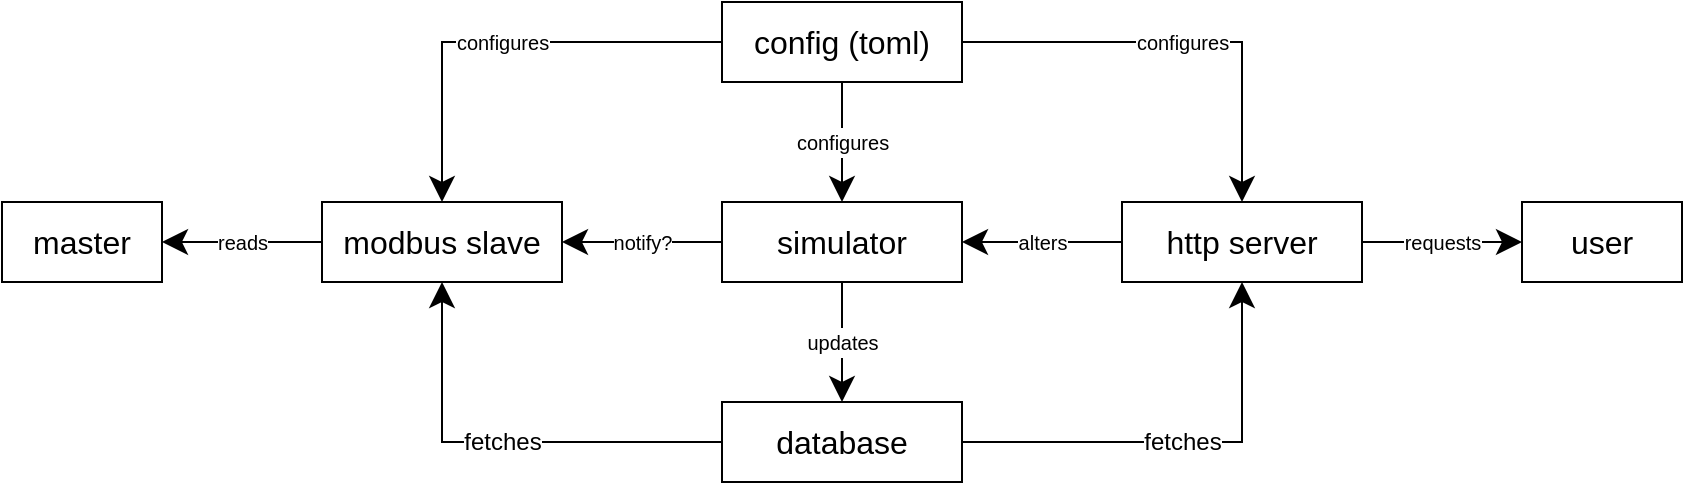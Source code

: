 <mxfile version="20.7.4" type="device"><diagram id="tv-yOtPt2f4bTg7NZrDB" name="Page-1"><mxGraphModel dx="989" dy="602" grid="1" gridSize="10" guides="1" tooltips="1" connect="1" arrows="1" fold="1" page="1" pageScale="1" pageWidth="850" pageHeight="850" math="0" shadow="0"><root><mxCell id="0"/><mxCell id="1" parent="0"/><mxCell id="TDUEcLCV4ApiBosRWg1f-6" value="&lt;font style=&quot;font-size: 10px;&quot;&gt;configures&lt;/font&gt;" style="edgeStyle=orthogonalEdgeStyle;rounded=0;orthogonalLoop=1;jettySize=auto;html=1;exitX=0.5;exitY=1;exitDx=0;exitDy=0;entryX=0.5;entryY=0;entryDx=0;entryDy=0;fontSize=12;endArrow=classic;endFill=1;startSize=14;endSize=10;sourcePerimeterSpacing=8;targetPerimeterSpacing=8;" edge="1" parent="1" source="TDUEcLCV4ApiBosRWg1f-1" target="TDUEcLCV4ApiBosRWg1f-2"><mxGeometry relative="1" as="geometry"/></mxCell><mxCell id="TDUEcLCV4ApiBosRWg1f-15" value="configures" style="edgeStyle=orthogonalEdgeStyle;rounded=0;orthogonalLoop=1;jettySize=auto;html=1;exitX=1;exitY=0.5;exitDx=0;exitDy=0;entryX=0.5;entryY=0;entryDx=0;entryDy=0;fontSize=10;endArrow=classic;endFill=1;startSize=10;endSize=10;sourcePerimeterSpacing=8;targetPerimeterSpacing=8;" edge="1" parent="1" source="TDUEcLCV4ApiBosRWg1f-1" target="TDUEcLCV4ApiBosRWg1f-7"><mxGeometry relative="1" as="geometry"/></mxCell><mxCell id="TDUEcLCV4ApiBosRWg1f-16" value="configures" style="edgeStyle=orthogonalEdgeStyle;rounded=0;orthogonalLoop=1;jettySize=auto;html=1;exitX=0;exitY=0.5;exitDx=0;exitDy=0;entryX=0.5;entryY=0;entryDx=0;entryDy=0;fontSize=10;endArrow=classic;endFill=1;startSize=10;endSize=10;sourcePerimeterSpacing=8;targetPerimeterSpacing=8;" edge="1" parent="1" source="TDUEcLCV4ApiBosRWg1f-1" target="TDUEcLCV4ApiBosRWg1f-8"><mxGeometry relative="1" as="geometry"/></mxCell><mxCell id="TDUEcLCV4ApiBosRWg1f-1" value="config (toml)" style="rounded=0;whiteSpace=wrap;html=1;fontSize=16;" vertex="1" parent="1"><mxGeometry x="360" y="100" width="120" height="40" as="geometry"/></mxCell><mxCell id="TDUEcLCV4ApiBosRWg1f-5" value="&lt;font style=&quot;font-size: 10px;&quot;&gt;updates&lt;/font&gt;" style="edgeStyle=orthogonalEdgeStyle;rounded=0;orthogonalLoop=1;jettySize=auto;html=1;exitX=0.5;exitY=1;exitDx=0;exitDy=0;entryX=0.5;entryY=0;entryDx=0;entryDy=0;fontSize=12;endArrow=classic;endFill=1;startSize=14;endSize=10;sourcePerimeterSpacing=8;targetPerimeterSpacing=8;" edge="1" parent="1" source="TDUEcLCV4ApiBosRWg1f-2" target="TDUEcLCV4ApiBosRWg1f-3"><mxGeometry relative="1" as="geometry"/></mxCell><mxCell id="TDUEcLCV4ApiBosRWg1f-14" value="notify?" style="edgeStyle=orthogonalEdgeStyle;rounded=0;orthogonalLoop=1;jettySize=auto;html=1;exitX=0;exitY=0.5;exitDx=0;exitDy=0;entryX=1;entryY=0.5;entryDx=0;entryDy=0;fontSize=10;endArrow=classic;endFill=1;startSize=10;endSize=10;sourcePerimeterSpacing=8;targetPerimeterSpacing=8;" edge="1" parent="1" source="TDUEcLCV4ApiBosRWg1f-2" target="TDUEcLCV4ApiBosRWg1f-8"><mxGeometry relative="1" as="geometry"/></mxCell><mxCell id="TDUEcLCV4ApiBosRWg1f-2" value="simulator" style="rounded=0;whiteSpace=wrap;html=1;fontSize=16;" vertex="1" parent="1"><mxGeometry x="360" y="200" width="120" height="40" as="geometry"/></mxCell><mxCell id="TDUEcLCV4ApiBosRWg1f-12" value="fetches" style="edgeStyle=orthogonalEdgeStyle;rounded=0;orthogonalLoop=1;jettySize=auto;html=1;exitX=0;exitY=0.5;exitDx=0;exitDy=0;entryX=0.5;entryY=1;entryDx=0;entryDy=0;fontSize=12;endArrow=classic;endFill=1;startSize=10;endSize=10;sourcePerimeterSpacing=8;targetPerimeterSpacing=8;" edge="1" parent="1" source="TDUEcLCV4ApiBosRWg1f-3" target="TDUEcLCV4ApiBosRWg1f-8"><mxGeometry relative="1" as="geometry"/></mxCell><mxCell id="TDUEcLCV4ApiBosRWg1f-13" value="fetches" style="edgeStyle=orthogonalEdgeStyle;rounded=0;orthogonalLoop=1;jettySize=auto;html=1;exitX=1;exitY=0.5;exitDx=0;exitDy=0;entryX=0.5;entryY=1;entryDx=0;entryDy=0;fontSize=12;endArrow=classic;endFill=1;startSize=10;endSize=10;sourcePerimeterSpacing=8;targetPerimeterSpacing=8;" edge="1" parent="1" source="TDUEcLCV4ApiBosRWg1f-3" target="TDUEcLCV4ApiBosRWg1f-7"><mxGeometry relative="1" as="geometry"/></mxCell><mxCell id="TDUEcLCV4ApiBosRWg1f-3" value="database" style="rounded=0;whiteSpace=wrap;html=1;fontSize=16;" vertex="1" parent="1"><mxGeometry x="360" y="300" width="120" height="40" as="geometry"/></mxCell><mxCell id="TDUEcLCV4ApiBosRWg1f-11" value="&lt;font style=&quot;font-size: 10px;&quot;&gt;alters&lt;/font&gt;" style="edgeStyle=orthogonalEdgeStyle;rounded=0;orthogonalLoop=1;jettySize=auto;html=1;exitX=0;exitY=0.5;exitDx=0;exitDy=0;entryX=1;entryY=0.5;entryDx=0;entryDy=0;fontSize=12;endArrow=classic;endFill=1;startSize=10;endSize=10;sourcePerimeterSpacing=8;targetPerimeterSpacing=8;" edge="1" parent="1" source="TDUEcLCV4ApiBosRWg1f-7" target="TDUEcLCV4ApiBosRWg1f-2"><mxGeometry relative="1" as="geometry"/></mxCell><mxCell id="TDUEcLCV4ApiBosRWg1f-18" value="requests" style="edgeStyle=orthogonalEdgeStyle;rounded=0;orthogonalLoop=1;jettySize=auto;html=1;exitX=1;exitY=0.5;exitDx=0;exitDy=0;entryX=0;entryY=0.5;entryDx=0;entryDy=0;fontSize=10;endArrow=classic;endFill=1;startSize=10;endSize=10;sourcePerimeterSpacing=8;targetPerimeterSpacing=8;" edge="1" parent="1" source="TDUEcLCV4ApiBosRWg1f-7" target="TDUEcLCV4ApiBosRWg1f-17"><mxGeometry relative="1" as="geometry"/></mxCell><mxCell id="TDUEcLCV4ApiBosRWg1f-7" value="http server" style="rounded=0;whiteSpace=wrap;html=1;fontSize=16;" vertex="1" parent="1"><mxGeometry x="560" y="200" width="120" height="40" as="geometry"/></mxCell><mxCell id="TDUEcLCV4ApiBosRWg1f-20" value="reads" style="edgeStyle=orthogonalEdgeStyle;rounded=0;orthogonalLoop=1;jettySize=auto;html=1;exitX=0;exitY=0.5;exitDx=0;exitDy=0;entryX=1;entryY=0.5;entryDx=0;entryDy=0;fontSize=10;endArrow=classic;endFill=1;startSize=10;endSize=10;sourcePerimeterSpacing=8;targetPerimeterSpacing=8;" edge="1" parent="1" source="TDUEcLCV4ApiBosRWg1f-8" target="TDUEcLCV4ApiBosRWg1f-19"><mxGeometry relative="1" as="geometry"/></mxCell><mxCell id="TDUEcLCV4ApiBosRWg1f-8" value="modbus slave" style="rounded=0;whiteSpace=wrap;html=1;fontSize=16;" vertex="1" parent="1"><mxGeometry x="160" y="200" width="120" height="40" as="geometry"/></mxCell><mxCell id="TDUEcLCV4ApiBosRWg1f-17" value="user" style="rounded=0;whiteSpace=wrap;html=1;fontSize=16;" vertex="1" parent="1"><mxGeometry x="760" y="200" width="80" height="40" as="geometry"/></mxCell><mxCell id="TDUEcLCV4ApiBosRWg1f-19" value="master" style="rounded=0;whiteSpace=wrap;html=1;fontSize=16;" vertex="1" parent="1"><mxGeometry y="200" width="80" height="40" as="geometry"/></mxCell></root></mxGraphModel></diagram></mxfile>